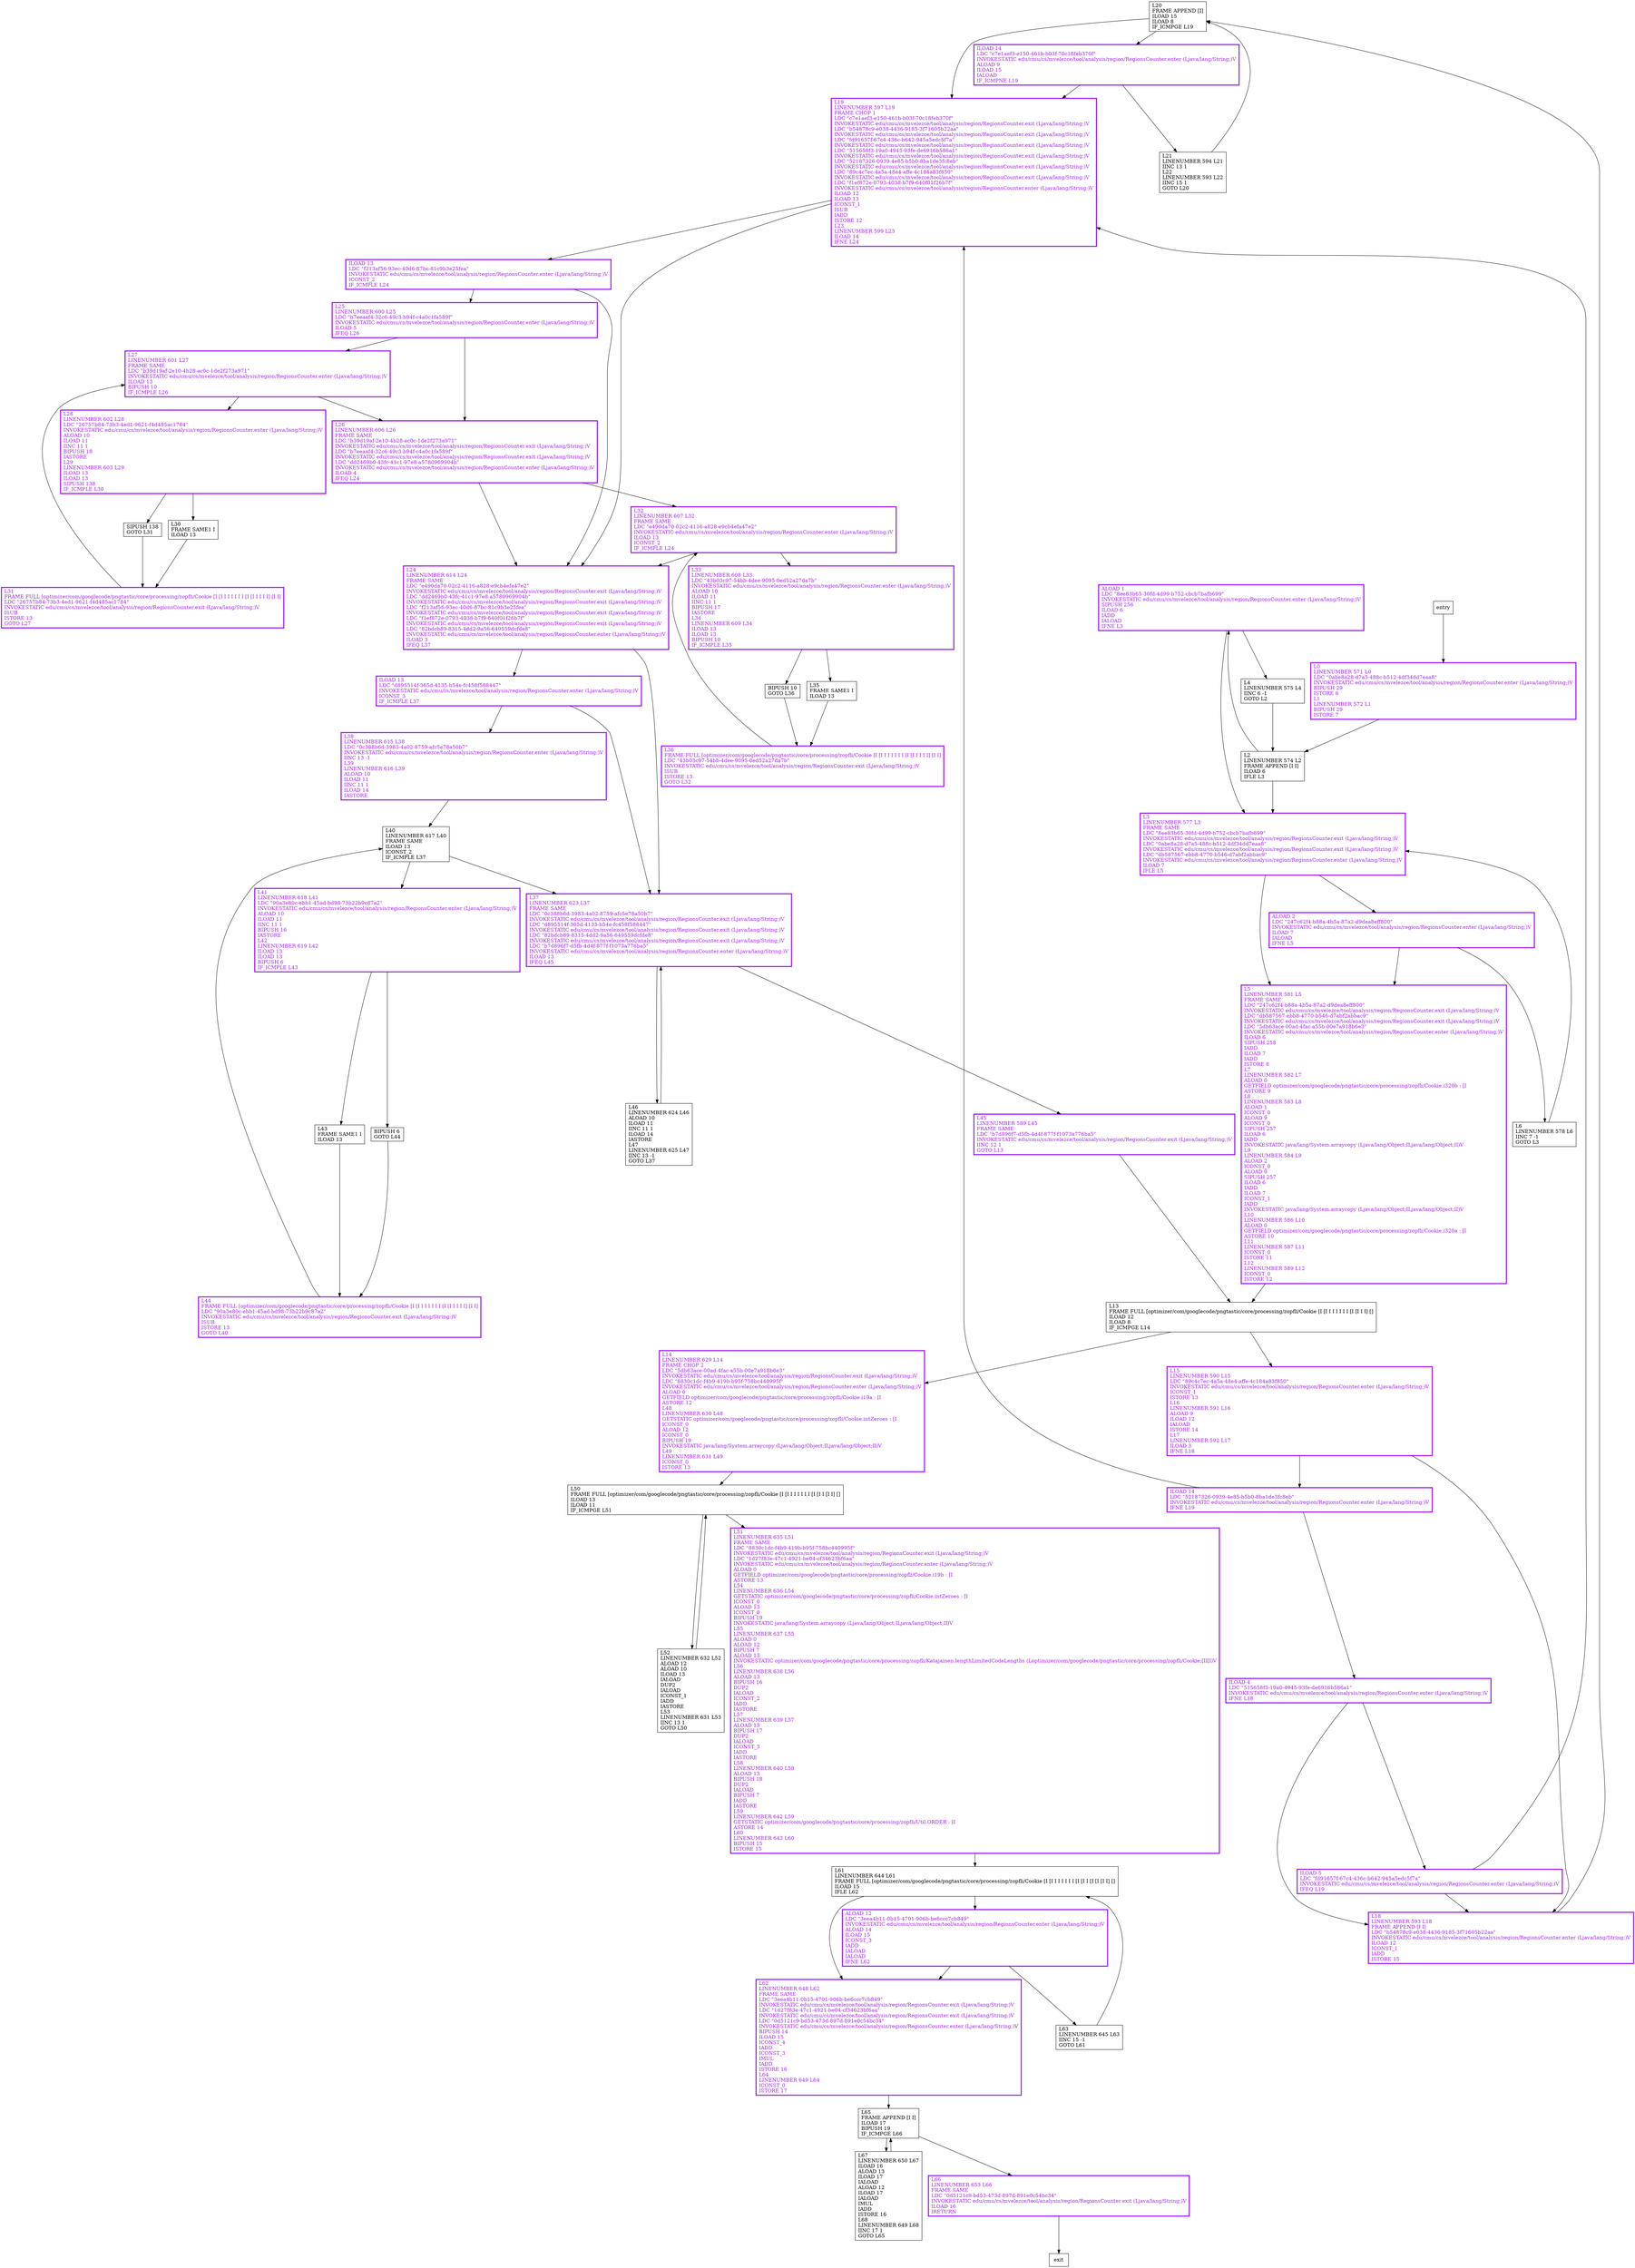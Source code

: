 digraph simulateEncodeTree {
node [shape=record];
55826393 [label="L20\lFRAME APPEND [I]\lILOAD 15\lILOAD 8\lIF_ICMPGE L19\l"];
447349517 [label="L13\lFRAME FULL [optimizer/com/googlecode/pngtastic/core/processing/zopfli/Cookie [I [I I I I I I I [I [I I I] []\lILOAD 12\lILOAD 8\lIF_ICMPGE L14\l"];
340404118 [label="L0\lLINENUMBER 571 L0\lLDC \"0abe8a28-d7a5-488c-b512-4df34dd7eaa8\"\lINVOKESTATIC edu/cmu/cs/mvelezce/tool/analysis/region/RegionsCounter.enter (Ljava/lang/String;)V\lBIPUSH 29\lISTORE 6\lL1\lLINENUMBER 572 L1\lBIPUSH 29\lISTORE 7\l"];
227521798 [label="SIPUSH 138\lGOTO L31\l"];
964685108 [label="L35\lFRAME SAME1 I\lILOAD 13\l"];
349099682 [label="L52\lLINENUMBER 632 L52\lALOAD 12\lALOAD 10\lILOAD 13\lIALOAD\lDUP2\lIALOAD\lICONST_1\lIADD\lIASTORE\lL53\lLINENUMBER 631 L53\lIINC 13 1\lGOTO L50\l"];
249974188 [label="L45\lLINENUMBER 589 L45\lFRAME SAME\lLDC \"b7d896f7-d5fb-4d4f-877f-f1073a776ba5\"\lINVOKESTATIC edu/cmu/cs/mvelezce/tool/analysis/region/RegionsCounter.exit (Ljava/lang/String;)V\lIINC 12 1\lGOTO L13\l"];
311770097 [label="L5\lLINENUMBER 581 L5\lFRAME SAME\lLDC \"247c62f4-b88a-4b5a-87a2-d9dea8eff800\"\lINVOKESTATIC edu/cmu/cs/mvelezce/tool/analysis/region/RegionsCounter.exit (Ljava/lang/String;)V\lLDC \"db587567-ebb8-4770-b546-d7abf2abbac9\"\lINVOKESTATIC edu/cmu/cs/mvelezce/tool/analysis/region/RegionsCounter.exit (Ljava/lang/String;)V\lLDC \"5db63ace-00ad-4fac-a55b-00e7a918b6e3\"\lINVOKESTATIC edu/cmu/cs/mvelezce/tool/analysis/region/RegionsCounter.enter (Ljava/lang/String;)V\lILOAD 6\lSIPUSH 258\lIADD\lILOAD 7\lIADD\lISTORE 8\lL7\lLINENUMBER 582 L7\lALOAD 0\lGETFIELD optimizer/com/googlecode/pngtastic/core/processing/zopfli/Cookie.i320b : [I\lASTORE 9\lL8\lLINENUMBER 583 L8\lALOAD 1\lICONST_0\lALOAD 9\lICONST_0\lSIPUSH 257\lILOAD 6\lIADD\lINVOKESTATIC java/lang/System.arraycopy (Ljava/lang/Object;ILjava/lang/Object;II)V\lL9\lLINENUMBER 584 L9\lALOAD 2\lICONST_0\lALOAD 9\lSIPUSH 257\lILOAD 6\lIADD\lILOAD 7\lICONST_1\lIADD\lINVOKESTATIC java/lang/System.arraycopy (Ljava/lang/Object;ILjava/lang/Object;II)V\lL10\lLINENUMBER 586 L10\lALOAD 0\lGETFIELD optimizer/com/googlecode/pngtastic/core/processing/zopfli/Cookie.i320a : [I\lASTORE 10\lL11\lLINENUMBER 587 L11\lICONST_0\lISTORE 11\lL12\lLINENUMBER 589 L12\lICONST_0\lISTORE 12\l"];
1069742533 [label="L43\lFRAME SAME1 I\lILOAD 13\l"];
372874912 [label="L18\lLINENUMBER 593 L18\lFRAME APPEND [I I]\lLDC \"b54878c9-e038-4436-9185-3f71605b22aa\"\lINVOKESTATIC edu/cmu/cs/mvelezce/tool/analysis/region/RegionsCounter.enter (Ljava/lang/String;)V\lILOAD 12\lICONST_1\lIADD\lISTORE 15\l"];
641893488 [label="L40\lLINENUMBER 617 L40\lFRAME SAME\lILOAD 13\lICONST_2\lIF_ICMPLE L37\l"];
877341161 [label="L44\lFRAME FULL [optimizer/com/googlecode/pngtastic/core/processing/zopfli/Cookie [I [I I I I I I I [I [I I I I I] [I I]\lLDC \"90a3e80c-ebb1-45ad-bd98-73b22b9c87a2\"\lINVOKESTATIC edu/cmu/cs/mvelezce/tool/analysis/region/RegionsCounter.exit (Ljava/lang/String;)V\lISUB\lISTORE 13\lGOTO L40\l"];
84911660 [label="L3\lLINENUMBER 577 L3\lFRAME SAME\lLDC \"8ee83b65-30fd-4d99-b752-cbcb7bafb699\"\lINVOKESTATIC edu/cmu/cs/mvelezce/tool/analysis/region/RegionsCounter.exit (Ljava/lang/String;)V\lLDC \"0abe8a28-d7a5-488c-b512-4df34dd7eaa8\"\lINVOKESTATIC edu/cmu/cs/mvelezce/tool/analysis/region/RegionsCounter.exit (Ljava/lang/String;)V\lLDC \"db587567-ebb8-4770-b546-d7abf2abbac9\"\lINVOKESTATIC edu/cmu/cs/mvelezce/tool/analysis/region/RegionsCounter.enter (Ljava/lang/String;)V\lILOAD 7\lIFLE L5\l"];
803224236 [label="L4\lLINENUMBER 575 L4\lIINC 6 -1\lGOTO L2\l"];
1652857712 [label="L24\lLINENUMBER 614 L24\lFRAME SAME\lLDC \"e490da70-02c2-4116-a828-e9cb4efa47e2\"\lINVOKESTATIC edu/cmu/cs/mvelezce/tool/analysis/region/RegionsCounter.exit (Ljava/lang/String;)V\lLDC \"dd2469b0-43fc-41c1-97e8-a5780969904b\"\lINVOKESTATIC edu/cmu/cs/mvelezce/tool/analysis/region/RegionsCounter.exit (Ljava/lang/String;)V\lLDC \"f213af56-93ec-40d6-87bc-81c9b3e25fea\"\lINVOKESTATIC edu/cmu/cs/mvelezce/tool/analysis/region/RegionsCounter.exit (Ljava/lang/String;)V\lLDC \"f1ef872e-0793-4038-b7f9-640f01f26b7f\"\lINVOKESTATIC edu/cmu/cs/mvelezce/tool/analysis/region/RegionsCounter.exit (Ljava/lang/String;)V\lLDC \"82bdcb89-8315-4dd2-9a56-649559dcfde8\"\lINVOKESTATIC edu/cmu/cs/mvelezce/tool/analysis/region/RegionsCounter.enter (Ljava/lang/String;)V\lILOAD 3\lIFEQ L37\l"];
2015568553 [label="ILOAD 5\lLDC \"fd91657f-67c4-436c-b642-945a5edc5f7a\"\lINVOKESTATIC edu/cmu/cs/mvelezce/tool/analysis/region/RegionsCounter.enter (Ljava/lang/String;)V\lIFEQ L19\l"];
655037744 [label="L27\lLINENUMBER 601 L27\lFRAME SAME\lLDC \"b39d19af-2e10-4b28-ac0c-1de2f273a971\"\lINVOKESTATIC edu/cmu/cs/mvelezce/tool/analysis/region/RegionsCounter.enter (Ljava/lang/String;)V\lILOAD 13\lBIPUSH 10\lIF_ICMPLE L26\l"];
383942169 [label="ILOAD 14\lLDC \"52187326-0939-4e85-b5b0-8ba1de3fc8eb\"\lINVOKESTATIC edu/cmu/cs/mvelezce/tool/analysis/region/RegionsCounter.enter (Ljava/lang/String;)V\lIFNE L19\l"];
871392799 [label="L63\lLINENUMBER 645 L63\lIINC 15 -1\lGOTO L61\l"];
395251520 [label="L28\lLINENUMBER 602 L28\lLDC \"26757b84-73b3-4ed1-9621-f4d485ac1784\"\lINVOKESTATIC edu/cmu/cs/mvelezce/tool/analysis/region/RegionsCounter.enter (Ljava/lang/String;)V\lALOAD 10\lILOAD 11\lIINC 11 1\lBIPUSH 18\lIASTORE\lL29\lLINENUMBER 603 L29\lILOAD 13\lILOAD 13\lSIPUSH 138\lIF_ICMPLE L30\l"];
1287292775 [label="ILOAD 13\lLDC \"d895514f-365d-4135-b54e-fc458f588447\"\lINVOKESTATIC edu/cmu/cs/mvelezce/tool/analysis/region/RegionsCounter.enter (Ljava/lang/String;)V\lICONST_3\lIF_ICMPLE L37\l"];
1628589433 [label="L26\lLINENUMBER 606 L26\lFRAME SAME\lLDC \"b39d19af-2e10-4b28-ac0c-1de2f273a971\"\lINVOKESTATIC edu/cmu/cs/mvelezce/tool/analysis/region/RegionsCounter.exit (Ljava/lang/String;)V\lLDC \"b7eeaaf4-32c6-49c3-b94f-c4a0c1fa589f\"\lINVOKESTATIC edu/cmu/cs/mvelezce/tool/analysis/region/RegionsCounter.exit (Ljava/lang/String;)V\lLDC \"dd2469b0-43fc-41c1-97e8-a5780969904b\"\lINVOKESTATIC edu/cmu/cs/mvelezce/tool/analysis/region/RegionsCounter.enter (Ljava/lang/String;)V\lILOAD 4\lIFEQ L24\l"];
1235768962 [label="L33\lLINENUMBER 608 L33\lLDC \"43b03c97-54bb-4dee-9095-0ed52a27da7b\"\lINVOKESTATIC edu/cmu/cs/mvelezce/tool/analysis/region/RegionsCounter.enter (Ljava/lang/String;)V\lALOAD 10\lILOAD 11\lIINC 11 1\lBIPUSH 17\lIASTORE\lL34\lLINENUMBER 609 L34\lILOAD 13\lILOAD 13\lBIPUSH 10\lIF_ICMPLE L35\l"];
1926402834 [label="L31\lFRAME FULL [optimizer/com/googlecode/pngtastic/core/processing/zopfli/Cookie [I [I I I I I I I [I [I I I I I] [I I]\lLDC \"26757b84-73b3-4ed1-9621-f4d485ac1784\"\lINVOKESTATIC edu/cmu/cs/mvelezce/tool/analysis/region/RegionsCounter.exit (Ljava/lang/String;)V\lISUB\lISTORE 13\lGOTO L27\l"];
1374277958 [label="ALOAD 12\lLDC \"3eea4b11-0b15-4701-906b-be6ccc7cb849\"\lINVOKESTATIC edu/cmu/cs/mvelezce/tool/analysis/region/RegionsCounter.enter (Ljava/lang/String;)V\lALOAD 14\lILOAD 15\lICONST_3\lIADD\lIALOAD\lIALOAD\lIFNE L62\l"];
573928657 [label="ILOAD 4\lLDC \"515658f3-19a0-4945-93fe-de6916b586a1\"\lINVOKESTATIC edu/cmu/cs/mvelezce/tool/analysis/region/RegionsCounter.enter (Ljava/lang/String;)V\lIFNE L18\l"];
679048492 [label="L51\lLINENUMBER 635 L51\lFRAME SAME\lLDC \"8830c1dc-f4b9-419b-b95f-758bc440995f\"\lINVOKESTATIC edu/cmu/cs/mvelezce/tool/analysis/region/RegionsCounter.exit (Ljava/lang/String;)V\lLDC \"1d27f83e-47c1-4921-be04-cf34623bf6aa\"\lINVOKESTATIC edu/cmu/cs/mvelezce/tool/analysis/region/RegionsCounter.enter (Ljava/lang/String;)V\lALOAD 0\lGETFIELD optimizer/com/googlecode/pngtastic/core/processing/zopfli/Cookie.i19b : [I\lASTORE 13\lL54\lLINENUMBER 636 L54\lGETSTATIC optimizer/com/googlecode/pngtastic/core/processing/zopfli/Cookie.intZeroes : [I\lICONST_0\lALOAD 13\lICONST_0\lBIPUSH 19\lINVOKESTATIC java/lang/System.arraycopy (Ljava/lang/Object;ILjava/lang/Object;II)V\lL55\lLINENUMBER 637 L55\lALOAD 0\lALOAD 12\lBIPUSH 7\lALOAD 13\lINVOKESTATIC optimizer/com/googlecode/pngtastic/core/processing/zopfli/Katajainen.lengthLimitedCodeLengths (Loptimizer/com/googlecode/pngtastic/core/processing/zopfli/Cookie;[II[I)V\lL56\lLINENUMBER 638 L56\lALOAD 13\lBIPUSH 16\lDUP2\lIALOAD\lICONST_2\lIADD\lIASTORE\lL57\lLINENUMBER 639 L57\lALOAD 13\lBIPUSH 17\lDUP2\lIALOAD\lICONST_3\lIADD\lIASTORE\lL58\lLINENUMBER 640 L58\lALOAD 13\lBIPUSH 18\lDUP2\lIALOAD\lBIPUSH 7\lIADD\lIASTORE\lL59\lLINENUMBER 642 L59\lGETSTATIC optimizer/com/googlecode/pngtastic/core/processing/zopfli/Util.ORDER : [I\lASTORE 14\lL60\lLINENUMBER 643 L60\lBIPUSH 15\lISTORE 15\l"];
541811623 [label="L67\lLINENUMBER 650 L67\lILOAD 16\lALOAD 13\lILOAD 17\lIALOAD\lALOAD 12\lILOAD 17\lIALOAD\lIMUL\lIADD\lISTORE 16\lL68\lLINENUMBER 649 L68\lIINC 17 1\lGOTO L65\l"];
2122667562 [label="L30\lFRAME SAME1 I\lILOAD 13\l"];
2000906349 [label="L46\lLINENUMBER 624 L46\lALOAD 10\lILOAD 11\lIINC 11 1\lILOAD 14\lIASTORE\lL47\lLINENUMBER 625 L47\lIINC 13 -1\lGOTO L37\l"];
1607705354 [label="BIPUSH 10\lGOTO L36\l"];
238265865 [label="L38\lLINENUMBER 615 L38\lLDC \"0c388b6d-3983-4a02-8759-afc5e78a50b7\"\lINVOKESTATIC edu/cmu/cs/mvelezce/tool/analysis/region/RegionsCounter.enter (Ljava/lang/String;)V\lIINC 13 -1\lL39\lLINENUMBER 616 L39\lALOAD 10\lILOAD 11\lIINC 11 1\lILOAD 14\lIASTORE\l"];
853148196 [label="L62\lLINENUMBER 648 L62\lFRAME SAME\lLDC \"3eea4b11-0b15-4701-906b-be6ccc7cb849\"\lINVOKESTATIC edu/cmu/cs/mvelezce/tool/analysis/region/RegionsCounter.exit (Ljava/lang/String;)V\lLDC \"1d27f83e-47c1-4921-be04-cf34623bf6aa\"\lINVOKESTATIC edu/cmu/cs/mvelezce/tool/analysis/region/RegionsCounter.exit (Ljava/lang/String;)V\lLDC \"0d5121c9-bd53-473d-897d-891e0c54bc34\"\lINVOKESTATIC edu/cmu/cs/mvelezce/tool/analysis/region/RegionsCounter.enter (Ljava/lang/String;)V\lBIPUSH 14\lILOAD 15\lICONST_4\lIADD\lICONST_3\lIMUL\lIADD\lISTORE 16\lL64\lLINENUMBER 649 L64\lICONST_0\lISTORE 17\l"];
174775635 [label="L37\lLINENUMBER 623 L37\lFRAME SAME\lLDC \"0c388b6d-3983-4a02-8759-afc5e78a50b7\"\lINVOKESTATIC edu/cmu/cs/mvelezce/tool/analysis/region/RegionsCounter.exit (Ljava/lang/String;)V\lLDC \"d895514f-365d-4135-b54e-fc458f588447\"\lINVOKESTATIC edu/cmu/cs/mvelezce/tool/analysis/region/RegionsCounter.exit (Ljava/lang/String;)V\lLDC \"82bdcb89-8315-4dd2-9a56-649559dcfde8\"\lINVOKESTATIC edu/cmu/cs/mvelezce/tool/analysis/region/RegionsCounter.exit (Ljava/lang/String;)V\lLDC \"b7d896f7-d5fb-4d4f-877f-f1073a776ba5\"\lINVOKESTATIC edu/cmu/cs/mvelezce/tool/analysis/region/RegionsCounter.enter (Ljava/lang/String;)V\lILOAD 13\lIFEQ L45\l"];
1676738824 [label="L15\lLINENUMBER 590 L15\lLDC \"89c4c7ec-4a5a-48e4-affe-4c184a83f850\"\lINVOKESTATIC edu/cmu/cs/mvelezce/tool/analysis/region/RegionsCounter.enter (Ljava/lang/String;)V\lICONST_1\lISTORE 13\lL16\lLINENUMBER 591 L16\lALOAD 9\lILOAD 12\lIALOAD\lISTORE 14\lL17\lLINENUMBER 592 L17\lILOAD 3\lIFNE L18\l"];
660328677 [label="BIPUSH 6\lGOTO L44\l"];
743801287 [label="L6\lLINENUMBER 578 L6\lIINC 7 -1\lGOTO L3\l"];
1484841818 [label="L14\lLINENUMBER 629 L14\lFRAME CHOP 2\lLDC \"5db63ace-00ad-4fac-a55b-00e7a918b6e3\"\lINVOKESTATIC edu/cmu/cs/mvelezce/tool/analysis/region/RegionsCounter.exit (Ljava/lang/String;)V\lLDC \"8830c1dc-f4b9-419b-b95f-758bc440995f\"\lINVOKESTATIC edu/cmu/cs/mvelezce/tool/analysis/region/RegionsCounter.enter (Ljava/lang/String;)V\lALOAD 0\lGETFIELD optimizer/com/googlecode/pngtastic/core/processing/zopfli/Cookie.i19a : [I\lASTORE 12\lL48\lLINENUMBER 630 L48\lGETSTATIC optimizer/com/googlecode/pngtastic/core/processing/zopfli/Cookie.intZeroes : [I\lICONST_0\lALOAD 12\lICONST_0\lBIPUSH 19\lINVOKESTATIC java/lang/System.arraycopy (Ljava/lang/Object;ILjava/lang/Object;II)V\lL49\lLINENUMBER 631 L49\lICONST_0\lISTORE 13\l"];
2108987650 [label="ILOAD 14\lLDC \"c7e1aef3-e150-461b-b03f-70c18feb370f\"\lINVOKESTATIC edu/cmu/cs/mvelezce/tool/analysis/region/RegionsCounter.enter (Ljava/lang/String;)V\lALOAD 9\lILOAD 15\lIALOAD\lIF_ICMPNE L19\l"];
172603837 [label="L21\lLINENUMBER 594 L21\lIINC 13 1\lL22\lLINENUMBER 593 L22\lIINC 15 1\lGOTO L20\l"];
272316719 [label="L65\lFRAME APPEND [I I]\lILOAD 17\lBIPUSH 19\lIF_ICMPGE L66\l"];
1662918832 [label="L41\lLINENUMBER 618 L41\lLDC \"90a3e80c-ebb1-45ad-bd98-73b22b9c87a2\"\lINVOKESTATIC edu/cmu/cs/mvelezce/tool/analysis/region/RegionsCounter.enter (Ljava/lang/String;)V\lALOAD 10\lILOAD 11\lIINC 11 1\lBIPUSH 16\lIASTORE\lL42\lLINENUMBER 619 L42\lILOAD 13\lILOAD 13\lBIPUSH 6\lIF_ICMPLE L43\l"];
2023937110 [label="L50\lFRAME FULL [optimizer/com/googlecode/pngtastic/core/processing/zopfli/Cookie [I [I I I I I I I [I [I I [I I] []\lILOAD 13\lILOAD 11\lIF_ICMPGE L51\l"];
1500062807 [label="ALOAD 1\lLDC \"8ee83b65-30fd-4d99-b752-cbcb7bafb699\"\lINVOKESTATIC edu/cmu/cs/mvelezce/tool/analysis/region/RegionsCounter.enter (Ljava/lang/String;)V\lSIPUSH 256\lILOAD 6\lIADD\lIALOAD\lIFNE L3\l"];
1060628198 [label="L66\lLINENUMBER 653 L66\lFRAME SAME\lLDC \"0d5121c9-bd53-473d-897d-891e0c54bc34\"\lINVOKESTATIC edu/cmu/cs/mvelezce/tool/analysis/region/RegionsCounter.exit (Ljava/lang/String;)V\lILOAD 16\lIRETURN\l"];
1570636883 [label="L61\lLINENUMBER 644 L61\lFRAME FULL [optimizer/com/googlecode/pngtastic/core/processing/zopfli/Cookie [I [I I I I I I I [I [I I [I [I [I I] []\lILOAD 15\lIFLE L62\l"];
992043691 [label="ILOAD 13\lLDC \"f213af56-93ec-40d6-87bc-81c9b3e25fea\"\lINVOKESTATIC edu/cmu/cs/mvelezce/tool/analysis/region/RegionsCounter.enter (Ljava/lang/String;)V\lICONST_2\lIF_ICMPLE L24\l"];
2095226915 [label="L25\lLINENUMBER 600 L25\lLDC \"b7eeaaf4-32c6-49c3-b94f-c4a0c1fa589f\"\lINVOKESTATIC edu/cmu/cs/mvelezce/tool/analysis/region/RegionsCounter.enter (Ljava/lang/String;)V\lILOAD 5\lIFEQ L26\l"];
1783877201 [label="L2\lLINENUMBER 574 L2\lFRAME APPEND [I I]\lILOAD 6\lIFLE L3\l"];
1235731884 [label="L19\lLINENUMBER 597 L19\lFRAME CHOP 1\lLDC \"c7e1aef3-e150-461b-b03f-70c18feb370f\"\lINVOKESTATIC edu/cmu/cs/mvelezce/tool/analysis/region/RegionsCounter.exit (Ljava/lang/String;)V\lLDC \"b54878c9-e038-4436-9185-3f71605b22aa\"\lINVOKESTATIC edu/cmu/cs/mvelezce/tool/analysis/region/RegionsCounter.exit (Ljava/lang/String;)V\lLDC \"fd91657f-67c4-436c-b642-945a5edc5f7a\"\lINVOKESTATIC edu/cmu/cs/mvelezce/tool/analysis/region/RegionsCounter.exit (Ljava/lang/String;)V\lLDC \"515658f3-19a0-4945-93fe-de6916b586a1\"\lINVOKESTATIC edu/cmu/cs/mvelezce/tool/analysis/region/RegionsCounter.exit (Ljava/lang/String;)V\lLDC \"52187326-0939-4e85-b5b0-8ba1de3fc8eb\"\lINVOKESTATIC edu/cmu/cs/mvelezce/tool/analysis/region/RegionsCounter.exit (Ljava/lang/String;)V\lLDC \"89c4c7ec-4a5a-48e4-affe-4c184a83f850\"\lINVOKESTATIC edu/cmu/cs/mvelezce/tool/analysis/region/RegionsCounter.exit (Ljava/lang/String;)V\lLDC \"f1ef872e-0793-4038-b7f9-640f01f26b7f\"\lINVOKESTATIC edu/cmu/cs/mvelezce/tool/analysis/region/RegionsCounter.enter (Ljava/lang/String;)V\lILOAD 12\lILOAD 13\lICONST_1\lISUB\lIADD\lISTORE 12\lL23\lLINENUMBER 599 L23\lILOAD 14\lIFNE L24\l"];
491284231 [label="L32\lLINENUMBER 607 L32\lFRAME SAME\lLDC \"e490da70-02c2-4116-a828-e9cb4efa47e2\"\lINVOKESTATIC edu/cmu/cs/mvelezce/tool/analysis/region/RegionsCounter.enter (Ljava/lang/String;)V\lILOAD 13\lICONST_2\lIF_ICMPLE L24\l"];
33396648 [label="L36\lFRAME FULL [optimizer/com/googlecode/pngtastic/core/processing/zopfli/Cookie [I [I I I I I I I [I [I I I I I] [I I]\lLDC \"43b03c97-54bb-4dee-9095-0ed52a27da7b\"\lINVOKESTATIC edu/cmu/cs/mvelezce/tool/analysis/region/RegionsCounter.exit (Ljava/lang/String;)V\lISUB\lISTORE 13\lGOTO L32\l"];
47119976 [label="ALOAD 2\lLDC \"247c62f4-b88a-4b5a-87a2-d9dea8eff800\"\lINVOKESTATIC edu/cmu/cs/mvelezce/tool/analysis/region/RegionsCounter.enter (Ljava/lang/String;)V\lILOAD 7\lIALOAD\lIFNE L5\l"];
entry;
exit;
55826393 -> 1235731884;
55826393 -> 2108987650;
447349517 -> 1676738824;
447349517 -> 1484841818;
340404118 -> 1783877201;
227521798 -> 1926402834;
964685108 -> 33396648;
349099682 -> 2023937110;
249974188 -> 447349517;
311770097 -> 447349517;
1069742533 -> 877341161;
372874912 -> 55826393;
641893488 -> 174775635;
641893488 -> 1662918832;
877341161 -> 641893488;
84911660 -> 311770097;
84911660 -> 47119976;
803224236 -> 1783877201;
1652857712 -> 174775635;
1652857712 -> 1287292775;
2015568553 -> 1235731884;
2015568553 -> 372874912;
655037744 -> 395251520;
655037744 -> 1628589433;
entry -> 340404118;
383942169 -> 1235731884;
383942169 -> 573928657;
871392799 -> 1570636883;
395251520 -> 2122667562;
395251520 -> 227521798;
1287292775 -> 238265865;
1287292775 -> 174775635;
1628589433 -> 491284231;
1628589433 -> 1652857712;
1235768962 -> 1607705354;
1235768962 -> 964685108;
1926402834 -> 655037744;
1374277958 -> 871392799;
1374277958 -> 853148196;
573928657 -> 372874912;
573928657 -> 2015568553;
679048492 -> 1570636883;
541811623 -> 272316719;
2122667562 -> 1926402834;
2000906349 -> 174775635;
1607705354 -> 33396648;
238265865 -> 641893488;
853148196 -> 272316719;
174775635 -> 249974188;
174775635 -> 2000906349;
1676738824 -> 383942169;
1676738824 -> 372874912;
660328677 -> 877341161;
743801287 -> 84911660;
1484841818 -> 2023937110;
2108987650 -> 1235731884;
2108987650 -> 172603837;
172603837 -> 55826393;
272316719 -> 1060628198;
272316719 -> 541811623;
1662918832 -> 660328677;
1662918832 -> 1069742533;
2023937110 -> 349099682;
2023937110 -> 679048492;
1500062807 -> 84911660;
1500062807 -> 803224236;
1060628198 -> exit;
1570636883 -> 1374277958;
1570636883 -> 853148196;
992043691 -> 2095226915;
992043691 -> 1652857712;
2095226915 -> 655037744;
2095226915 -> 1628589433;
1783877201 -> 84911660;
1783877201 -> 1500062807;
1235731884 -> 992043691;
1235731884 -> 1652857712;
491284231 -> 1652857712;
491284231 -> 1235768962;
33396648 -> 491284231;
47119976 -> 311770097;
47119976 -> 743801287;
1926402834[fontcolor="purple", penwidth=3, color="purple"];
1374277958[fontcolor="purple", penwidth=3, color="purple"];
573928657[fontcolor="purple", penwidth=3, color="purple"];
679048492[fontcolor="purple", penwidth=3, color="purple"];
238265865[fontcolor="purple", penwidth=3, color="purple"];
853148196[fontcolor="purple", penwidth=3, color="purple"];
174775635[fontcolor="purple", penwidth=3, color="purple"];
340404118[fontcolor="purple", penwidth=3, color="purple"];
1676738824[fontcolor="purple", penwidth=3, color="purple"];
249974188[fontcolor="purple", penwidth=3, color="purple"];
311770097[fontcolor="purple", penwidth=3, color="purple"];
1484841818[fontcolor="purple", penwidth=3, color="purple"];
2108987650[fontcolor="purple", penwidth=3, color="purple"];
372874912[fontcolor="purple", penwidth=3, color="purple"];
877341161[fontcolor="purple", penwidth=3, color="purple"];
1662918832[fontcolor="purple", penwidth=3, color="purple"];
84911660[fontcolor="purple", penwidth=3, color="purple"];
1500062807[fontcolor="purple", penwidth=3, color="purple"];
1060628198[fontcolor="purple", penwidth=3, color="purple"];
992043691[fontcolor="purple", penwidth=3, color="purple"];
2095226915[fontcolor="purple", penwidth=3, color="purple"];
1652857712[fontcolor="purple", penwidth=3, color="purple"];
2015568553[fontcolor="purple", penwidth=3, color="purple"];
655037744[fontcolor="purple", penwidth=3, color="purple"];
1235731884[fontcolor="purple", penwidth=3, color="purple"];
383942169[fontcolor="purple", penwidth=3, color="purple"];
491284231[fontcolor="purple", penwidth=3, color="purple"];
395251520[fontcolor="purple", penwidth=3, color="purple"];
33396648[fontcolor="purple", penwidth=3, color="purple"];
1287292775[fontcolor="purple", penwidth=3, color="purple"];
47119976[fontcolor="purple", penwidth=3, color="purple"];
1628589433[fontcolor="purple", penwidth=3, color="purple"];
1235768962[fontcolor="purple", penwidth=3, color="purple"];
}
